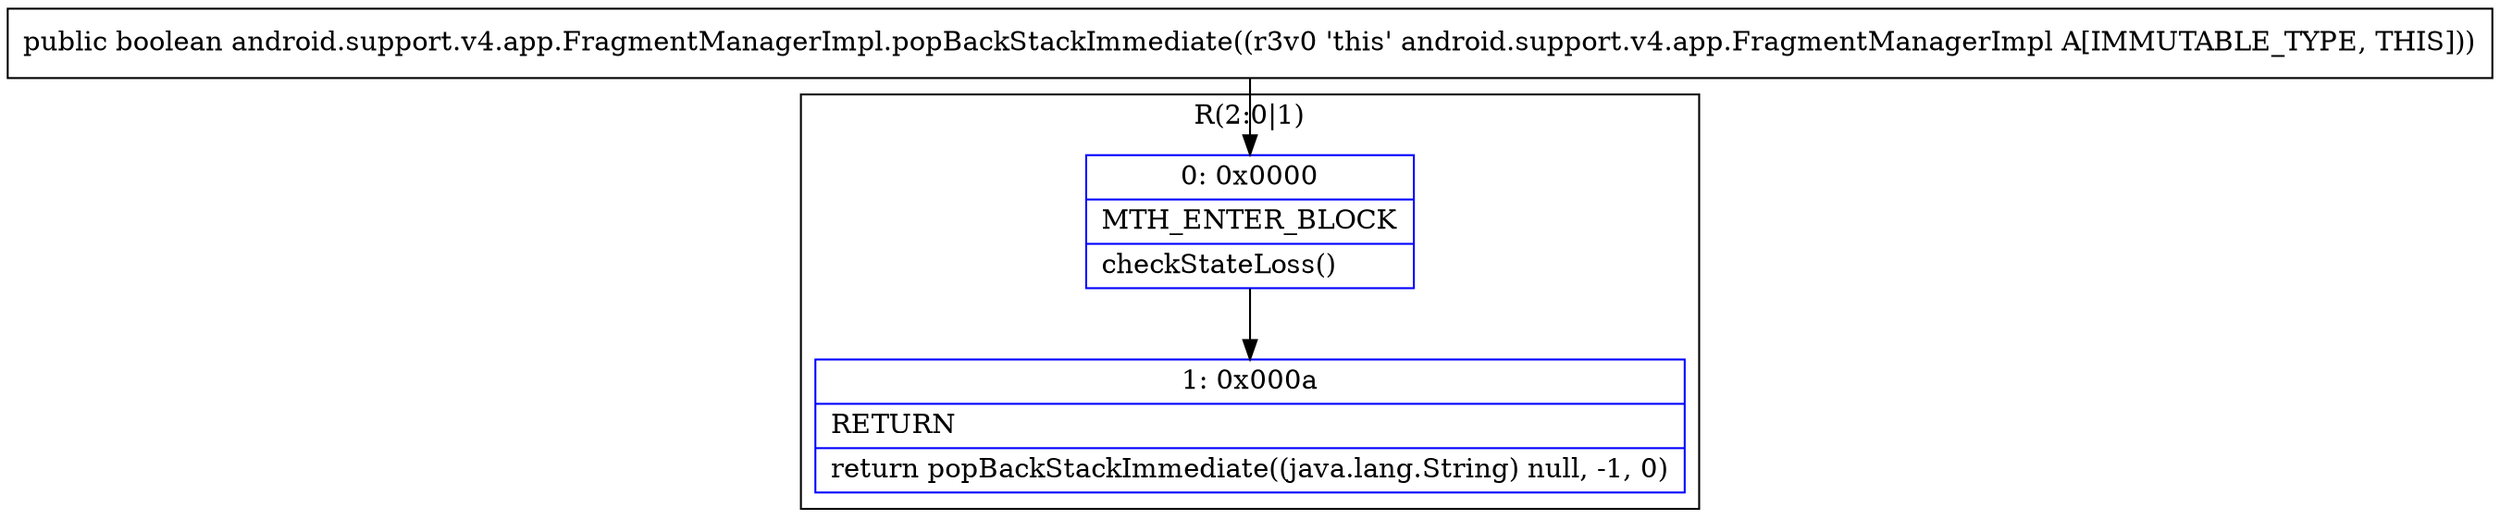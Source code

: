 digraph "CFG forandroid.support.v4.app.FragmentManagerImpl.popBackStackImmediate()Z" {
subgraph cluster_Region_546126719 {
label = "R(2:0|1)";
node [shape=record,color=blue];
Node_0 [shape=record,label="{0\:\ 0x0000|MTH_ENTER_BLOCK\l|checkStateLoss()\l}"];
Node_1 [shape=record,label="{1\:\ 0x000a|RETURN\l|return popBackStackImmediate((java.lang.String) null, \-1, 0)\l}"];
}
MethodNode[shape=record,label="{public boolean android.support.v4.app.FragmentManagerImpl.popBackStackImmediate((r3v0 'this' android.support.v4.app.FragmentManagerImpl A[IMMUTABLE_TYPE, THIS])) }"];
MethodNode -> Node_0;
Node_0 -> Node_1;
}

